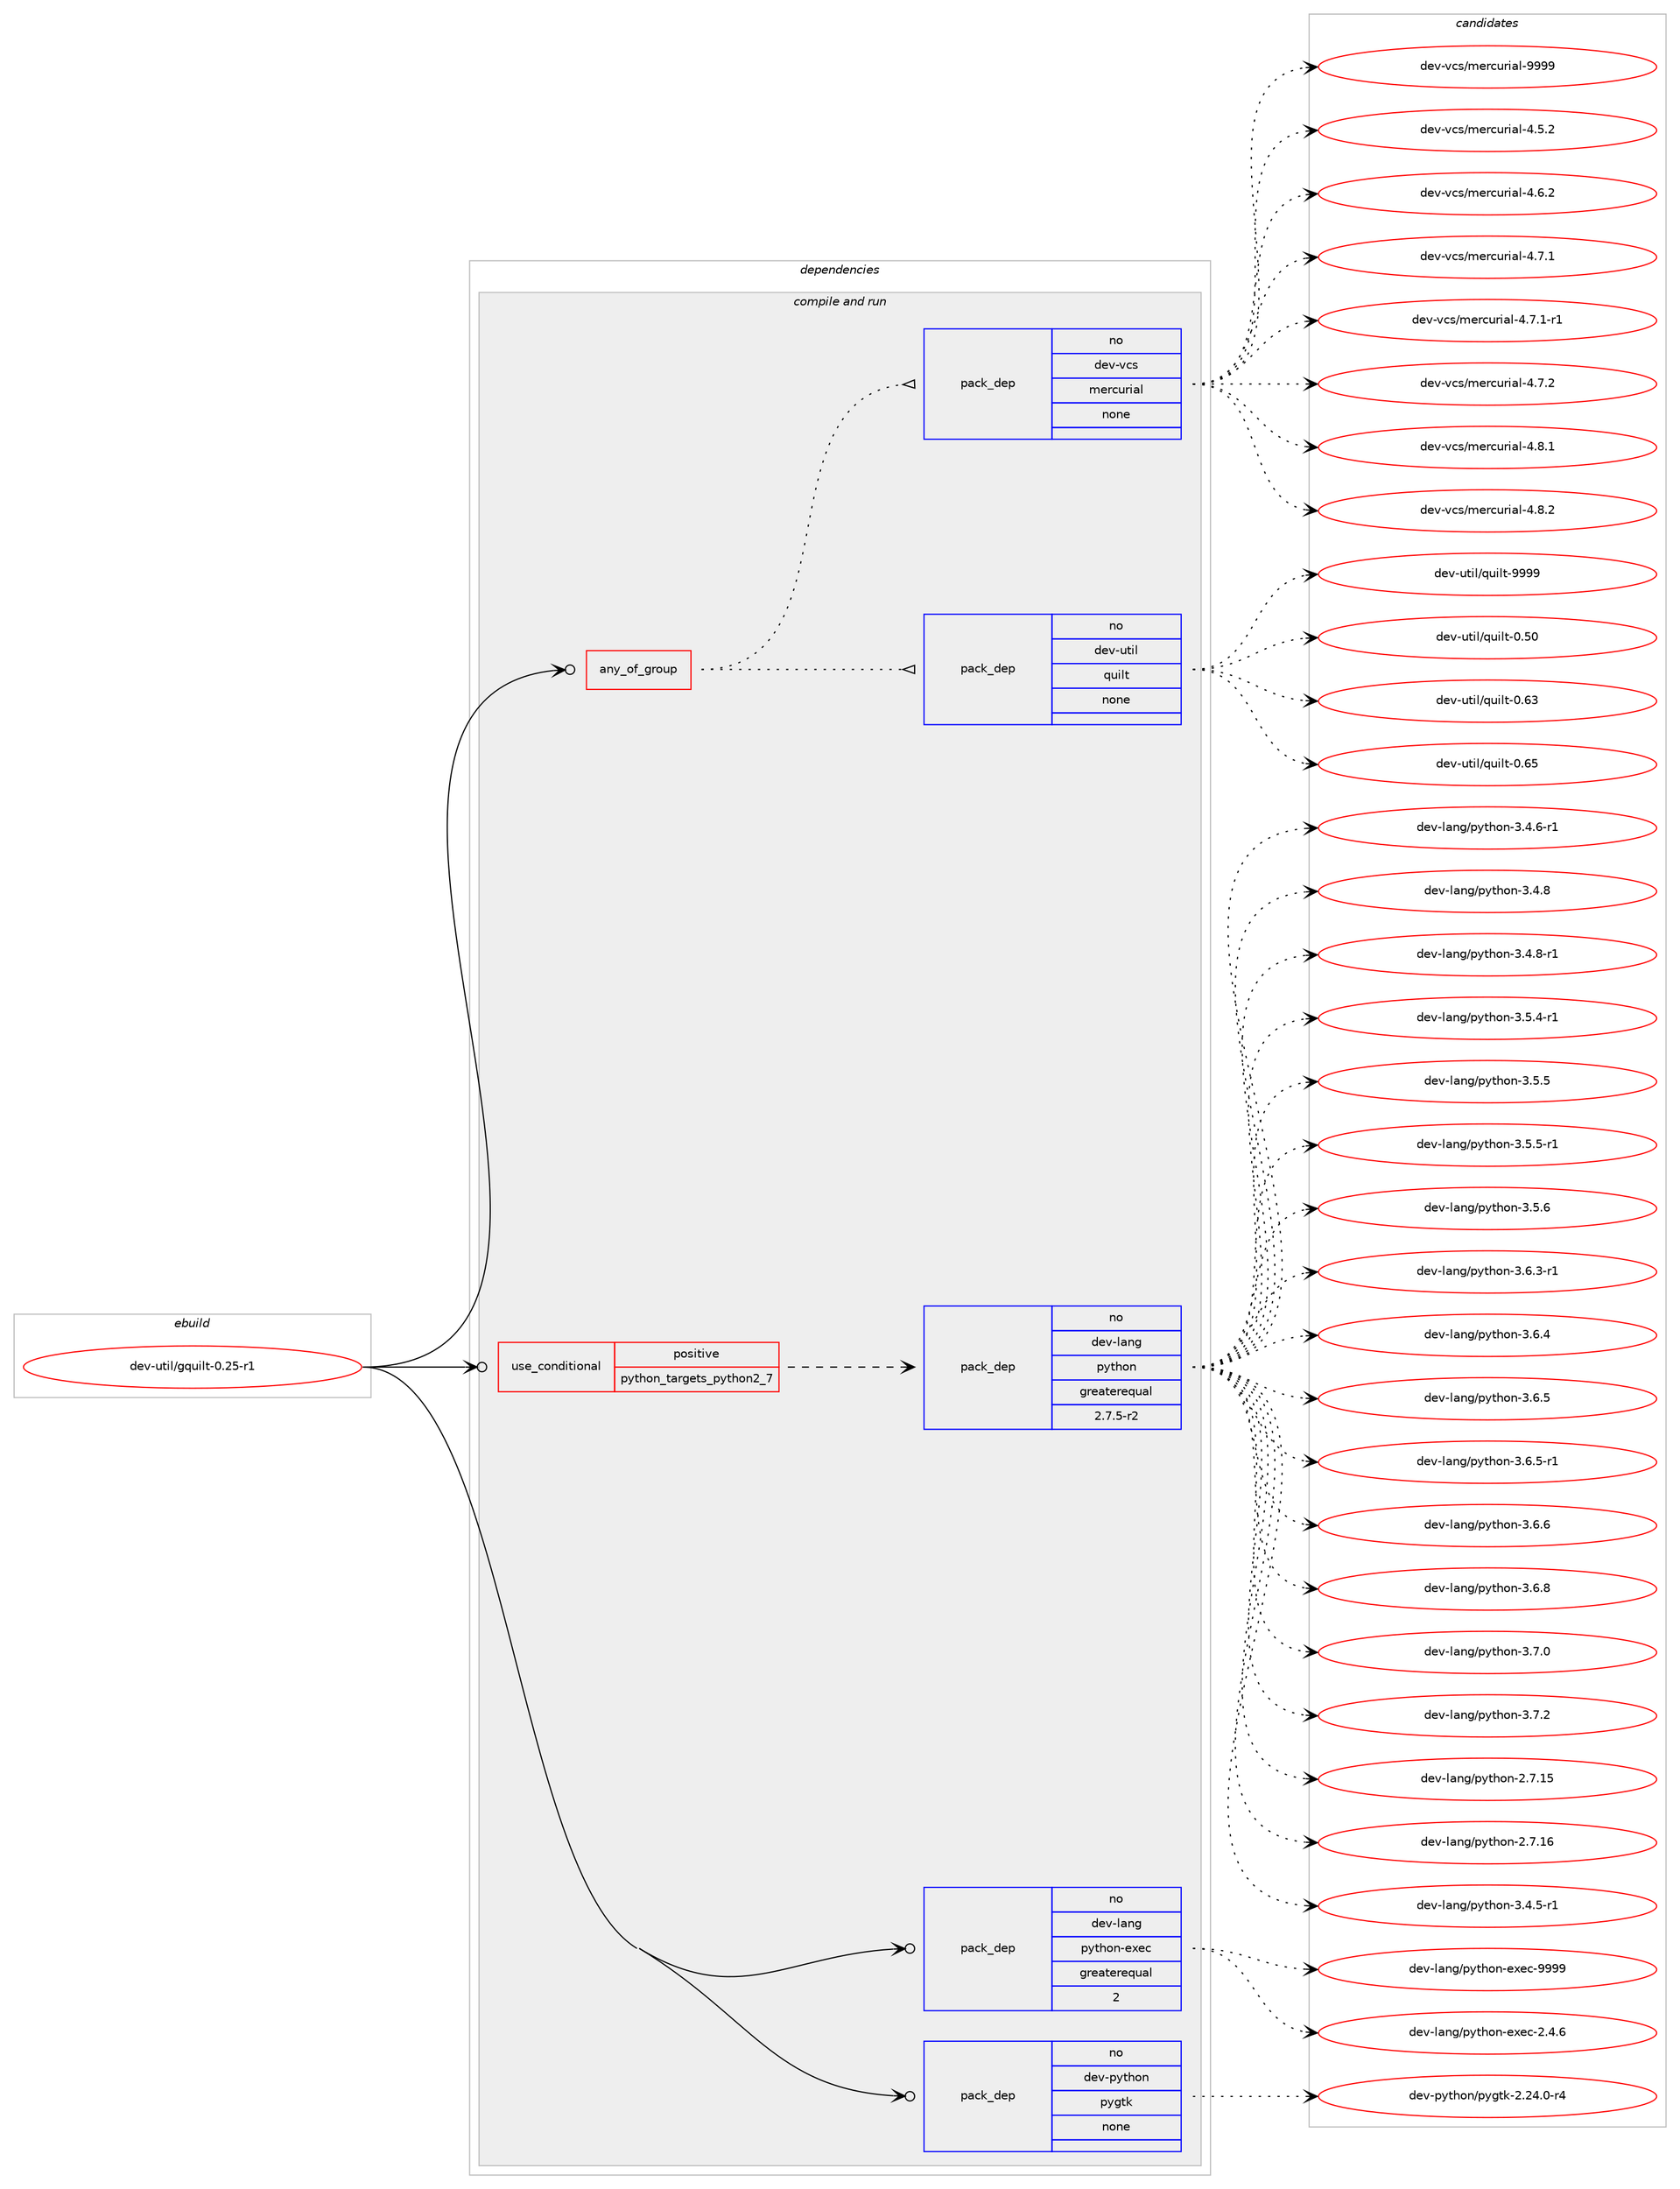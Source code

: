 digraph prolog {

# *************
# Graph options
# *************

newrank=true;
concentrate=true;
compound=true;
graph [rankdir=LR,fontname=Helvetica,fontsize=10,ranksep=1.5];#, ranksep=2.5, nodesep=0.2];
edge  [arrowhead=vee];
node  [fontname=Helvetica,fontsize=10];

# **********
# The ebuild
# **********

subgraph cluster_leftcol {
color=gray;
rank=same;
label=<<i>ebuild</i>>;
id [label="dev-util/gquilt-0.25-r1", color=red, width=4, href="../dev-util/gquilt-0.25-r1.svg"];
}

# ****************
# The dependencies
# ****************

subgraph cluster_midcol {
color=gray;
label=<<i>dependencies</i>>;
subgraph cluster_compile {
fillcolor="#eeeeee";
style=filled;
label=<<i>compile</i>>;
}
subgraph cluster_compileandrun {
fillcolor="#eeeeee";
style=filled;
label=<<i>compile and run</i>>;
subgraph any23060 {
dependency1546106 [label=<<TABLE BORDER="0" CELLBORDER="1" CELLSPACING="0" CELLPADDING="4"><TR><TD CELLPADDING="10">any_of_group</TD></TR></TABLE>>, shape=none, color=red];subgraph pack1097943 {
dependency1546107 [label=<<TABLE BORDER="0" CELLBORDER="1" CELLSPACING="0" CELLPADDING="4" WIDTH="220"><TR><TD ROWSPAN="6" CELLPADDING="30">pack_dep</TD></TR><TR><TD WIDTH="110">no</TD></TR><TR><TD>dev-util</TD></TR><TR><TD>quilt</TD></TR><TR><TD>none</TD></TR><TR><TD></TD></TR></TABLE>>, shape=none, color=blue];
}
dependency1546106:e -> dependency1546107:w [weight=20,style="dotted",arrowhead="oinv"];
subgraph pack1097944 {
dependency1546108 [label=<<TABLE BORDER="0" CELLBORDER="1" CELLSPACING="0" CELLPADDING="4" WIDTH="220"><TR><TD ROWSPAN="6" CELLPADDING="30">pack_dep</TD></TR><TR><TD WIDTH="110">no</TD></TR><TR><TD>dev-vcs</TD></TR><TR><TD>mercurial</TD></TR><TR><TD>none</TD></TR><TR><TD></TD></TR></TABLE>>, shape=none, color=blue];
}
dependency1546106:e -> dependency1546108:w [weight=20,style="dotted",arrowhead="oinv"];
}
id:e -> dependency1546106:w [weight=20,style="solid",arrowhead="odotvee"];
subgraph cond424510 {
dependency1546109 [label=<<TABLE BORDER="0" CELLBORDER="1" CELLSPACING="0" CELLPADDING="4"><TR><TD ROWSPAN="3" CELLPADDING="10">use_conditional</TD></TR><TR><TD>positive</TD></TR><TR><TD>python_targets_python2_7</TD></TR></TABLE>>, shape=none, color=red];
subgraph pack1097945 {
dependency1546110 [label=<<TABLE BORDER="0" CELLBORDER="1" CELLSPACING="0" CELLPADDING="4" WIDTH="220"><TR><TD ROWSPAN="6" CELLPADDING="30">pack_dep</TD></TR><TR><TD WIDTH="110">no</TD></TR><TR><TD>dev-lang</TD></TR><TR><TD>python</TD></TR><TR><TD>greaterequal</TD></TR><TR><TD>2.7.5-r2</TD></TR></TABLE>>, shape=none, color=blue];
}
dependency1546109:e -> dependency1546110:w [weight=20,style="dashed",arrowhead="vee"];
}
id:e -> dependency1546109:w [weight=20,style="solid",arrowhead="odotvee"];
subgraph pack1097946 {
dependency1546111 [label=<<TABLE BORDER="0" CELLBORDER="1" CELLSPACING="0" CELLPADDING="4" WIDTH="220"><TR><TD ROWSPAN="6" CELLPADDING="30">pack_dep</TD></TR><TR><TD WIDTH="110">no</TD></TR><TR><TD>dev-lang</TD></TR><TR><TD>python-exec</TD></TR><TR><TD>greaterequal</TD></TR><TR><TD>2</TD></TR></TABLE>>, shape=none, color=blue];
}
id:e -> dependency1546111:w [weight=20,style="solid",arrowhead="odotvee"];
subgraph pack1097947 {
dependency1546112 [label=<<TABLE BORDER="0" CELLBORDER="1" CELLSPACING="0" CELLPADDING="4" WIDTH="220"><TR><TD ROWSPAN="6" CELLPADDING="30">pack_dep</TD></TR><TR><TD WIDTH="110">no</TD></TR><TR><TD>dev-python</TD></TR><TR><TD>pygtk</TD></TR><TR><TD>none</TD></TR><TR><TD></TD></TR></TABLE>>, shape=none, color=blue];
}
id:e -> dependency1546112:w [weight=20,style="solid",arrowhead="odotvee"];
}
subgraph cluster_run {
fillcolor="#eeeeee";
style=filled;
label=<<i>run</i>>;
}
}

# **************
# The candidates
# **************

subgraph cluster_choices {
rank=same;
color=gray;
label=<<i>candidates</i>>;

subgraph choice1097943 {
color=black;
nodesep=1;
choice10010111845117116105108471131171051081164548465348 [label="dev-util/quilt-0.50", color=red, width=4,href="../dev-util/quilt-0.50.svg"];
choice10010111845117116105108471131171051081164548465451 [label="dev-util/quilt-0.63", color=red, width=4,href="../dev-util/quilt-0.63.svg"];
choice10010111845117116105108471131171051081164548465453 [label="dev-util/quilt-0.65", color=red, width=4,href="../dev-util/quilt-0.65.svg"];
choice10010111845117116105108471131171051081164557575757 [label="dev-util/quilt-9999", color=red, width=4,href="../dev-util/quilt-9999.svg"];
dependency1546107:e -> choice10010111845117116105108471131171051081164548465348:w [style=dotted,weight="100"];
dependency1546107:e -> choice10010111845117116105108471131171051081164548465451:w [style=dotted,weight="100"];
dependency1546107:e -> choice10010111845117116105108471131171051081164548465453:w [style=dotted,weight="100"];
dependency1546107:e -> choice10010111845117116105108471131171051081164557575757:w [style=dotted,weight="100"];
}
subgraph choice1097944 {
color=black;
nodesep=1;
choice1001011184511899115471091011149911711410597108455246534650 [label="dev-vcs/mercurial-4.5.2", color=red, width=4,href="../dev-vcs/mercurial-4.5.2.svg"];
choice1001011184511899115471091011149911711410597108455246544650 [label="dev-vcs/mercurial-4.6.2", color=red, width=4,href="../dev-vcs/mercurial-4.6.2.svg"];
choice1001011184511899115471091011149911711410597108455246554649 [label="dev-vcs/mercurial-4.7.1", color=red, width=4,href="../dev-vcs/mercurial-4.7.1.svg"];
choice10010111845118991154710910111499117114105971084552465546494511449 [label="dev-vcs/mercurial-4.7.1-r1", color=red, width=4,href="../dev-vcs/mercurial-4.7.1-r1.svg"];
choice1001011184511899115471091011149911711410597108455246554650 [label="dev-vcs/mercurial-4.7.2", color=red, width=4,href="../dev-vcs/mercurial-4.7.2.svg"];
choice1001011184511899115471091011149911711410597108455246564649 [label="dev-vcs/mercurial-4.8.1", color=red, width=4,href="../dev-vcs/mercurial-4.8.1.svg"];
choice1001011184511899115471091011149911711410597108455246564650 [label="dev-vcs/mercurial-4.8.2", color=red, width=4,href="../dev-vcs/mercurial-4.8.2.svg"];
choice10010111845118991154710910111499117114105971084557575757 [label="dev-vcs/mercurial-9999", color=red, width=4,href="../dev-vcs/mercurial-9999.svg"];
dependency1546108:e -> choice1001011184511899115471091011149911711410597108455246534650:w [style=dotted,weight="100"];
dependency1546108:e -> choice1001011184511899115471091011149911711410597108455246544650:w [style=dotted,weight="100"];
dependency1546108:e -> choice1001011184511899115471091011149911711410597108455246554649:w [style=dotted,weight="100"];
dependency1546108:e -> choice10010111845118991154710910111499117114105971084552465546494511449:w [style=dotted,weight="100"];
dependency1546108:e -> choice1001011184511899115471091011149911711410597108455246554650:w [style=dotted,weight="100"];
dependency1546108:e -> choice1001011184511899115471091011149911711410597108455246564649:w [style=dotted,weight="100"];
dependency1546108:e -> choice1001011184511899115471091011149911711410597108455246564650:w [style=dotted,weight="100"];
dependency1546108:e -> choice10010111845118991154710910111499117114105971084557575757:w [style=dotted,weight="100"];
}
subgraph choice1097945 {
color=black;
nodesep=1;
choice10010111845108971101034711212111610411111045504655464953 [label="dev-lang/python-2.7.15", color=red, width=4,href="../dev-lang/python-2.7.15.svg"];
choice10010111845108971101034711212111610411111045504655464954 [label="dev-lang/python-2.7.16", color=red, width=4,href="../dev-lang/python-2.7.16.svg"];
choice1001011184510897110103471121211161041111104551465246534511449 [label="dev-lang/python-3.4.5-r1", color=red, width=4,href="../dev-lang/python-3.4.5-r1.svg"];
choice1001011184510897110103471121211161041111104551465246544511449 [label="dev-lang/python-3.4.6-r1", color=red, width=4,href="../dev-lang/python-3.4.6-r1.svg"];
choice100101118451089711010347112121116104111110455146524656 [label="dev-lang/python-3.4.8", color=red, width=4,href="../dev-lang/python-3.4.8.svg"];
choice1001011184510897110103471121211161041111104551465246564511449 [label="dev-lang/python-3.4.8-r1", color=red, width=4,href="../dev-lang/python-3.4.8-r1.svg"];
choice1001011184510897110103471121211161041111104551465346524511449 [label="dev-lang/python-3.5.4-r1", color=red, width=4,href="../dev-lang/python-3.5.4-r1.svg"];
choice100101118451089711010347112121116104111110455146534653 [label="dev-lang/python-3.5.5", color=red, width=4,href="../dev-lang/python-3.5.5.svg"];
choice1001011184510897110103471121211161041111104551465346534511449 [label="dev-lang/python-3.5.5-r1", color=red, width=4,href="../dev-lang/python-3.5.5-r1.svg"];
choice100101118451089711010347112121116104111110455146534654 [label="dev-lang/python-3.5.6", color=red, width=4,href="../dev-lang/python-3.5.6.svg"];
choice1001011184510897110103471121211161041111104551465446514511449 [label="dev-lang/python-3.6.3-r1", color=red, width=4,href="../dev-lang/python-3.6.3-r1.svg"];
choice100101118451089711010347112121116104111110455146544652 [label="dev-lang/python-3.6.4", color=red, width=4,href="../dev-lang/python-3.6.4.svg"];
choice100101118451089711010347112121116104111110455146544653 [label="dev-lang/python-3.6.5", color=red, width=4,href="../dev-lang/python-3.6.5.svg"];
choice1001011184510897110103471121211161041111104551465446534511449 [label="dev-lang/python-3.6.5-r1", color=red, width=4,href="../dev-lang/python-3.6.5-r1.svg"];
choice100101118451089711010347112121116104111110455146544654 [label="dev-lang/python-3.6.6", color=red, width=4,href="../dev-lang/python-3.6.6.svg"];
choice100101118451089711010347112121116104111110455146544656 [label="dev-lang/python-3.6.8", color=red, width=4,href="../dev-lang/python-3.6.8.svg"];
choice100101118451089711010347112121116104111110455146554648 [label="dev-lang/python-3.7.0", color=red, width=4,href="../dev-lang/python-3.7.0.svg"];
choice100101118451089711010347112121116104111110455146554650 [label="dev-lang/python-3.7.2", color=red, width=4,href="../dev-lang/python-3.7.2.svg"];
dependency1546110:e -> choice10010111845108971101034711212111610411111045504655464953:w [style=dotted,weight="100"];
dependency1546110:e -> choice10010111845108971101034711212111610411111045504655464954:w [style=dotted,weight="100"];
dependency1546110:e -> choice1001011184510897110103471121211161041111104551465246534511449:w [style=dotted,weight="100"];
dependency1546110:e -> choice1001011184510897110103471121211161041111104551465246544511449:w [style=dotted,weight="100"];
dependency1546110:e -> choice100101118451089711010347112121116104111110455146524656:w [style=dotted,weight="100"];
dependency1546110:e -> choice1001011184510897110103471121211161041111104551465246564511449:w [style=dotted,weight="100"];
dependency1546110:e -> choice1001011184510897110103471121211161041111104551465346524511449:w [style=dotted,weight="100"];
dependency1546110:e -> choice100101118451089711010347112121116104111110455146534653:w [style=dotted,weight="100"];
dependency1546110:e -> choice1001011184510897110103471121211161041111104551465346534511449:w [style=dotted,weight="100"];
dependency1546110:e -> choice100101118451089711010347112121116104111110455146534654:w [style=dotted,weight="100"];
dependency1546110:e -> choice1001011184510897110103471121211161041111104551465446514511449:w [style=dotted,weight="100"];
dependency1546110:e -> choice100101118451089711010347112121116104111110455146544652:w [style=dotted,weight="100"];
dependency1546110:e -> choice100101118451089711010347112121116104111110455146544653:w [style=dotted,weight="100"];
dependency1546110:e -> choice1001011184510897110103471121211161041111104551465446534511449:w [style=dotted,weight="100"];
dependency1546110:e -> choice100101118451089711010347112121116104111110455146544654:w [style=dotted,weight="100"];
dependency1546110:e -> choice100101118451089711010347112121116104111110455146544656:w [style=dotted,weight="100"];
dependency1546110:e -> choice100101118451089711010347112121116104111110455146554648:w [style=dotted,weight="100"];
dependency1546110:e -> choice100101118451089711010347112121116104111110455146554650:w [style=dotted,weight="100"];
}
subgraph choice1097946 {
color=black;
nodesep=1;
choice1001011184510897110103471121211161041111104510112010199455046524654 [label="dev-lang/python-exec-2.4.6", color=red, width=4,href="../dev-lang/python-exec-2.4.6.svg"];
choice10010111845108971101034711212111610411111045101120101994557575757 [label="dev-lang/python-exec-9999", color=red, width=4,href="../dev-lang/python-exec-9999.svg"];
dependency1546111:e -> choice1001011184510897110103471121211161041111104510112010199455046524654:w [style=dotted,weight="100"];
dependency1546111:e -> choice10010111845108971101034711212111610411111045101120101994557575757:w [style=dotted,weight="100"];
}
subgraph choice1097947 {
color=black;
nodesep=1;
choice1001011184511212111610411111047112121103116107455046505246484511452 [label="dev-python/pygtk-2.24.0-r4", color=red, width=4,href="../dev-python/pygtk-2.24.0-r4.svg"];
dependency1546112:e -> choice1001011184511212111610411111047112121103116107455046505246484511452:w [style=dotted,weight="100"];
}
}

}
